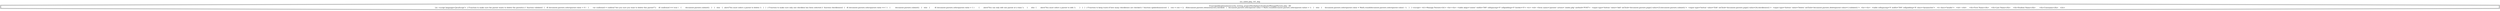 digraph cfg {
  label="xss_index.php_141_dep";
  labelloc=t;
  n1 [shape=doubleoctagon, label="/Users/peddy/git/unitn/security_testing_project/fixed/php/schoolmate/ManageParents.php : 66\nLit: <script language='JavaScript'>  // Function to make sure the parent wants to delete the parent(s) //  function validate()  {   if( document.parents.selectparent.value > 0 )   {	var confirmed = confirm(\"Are you sure you want to delete this parent?\");	if( confirmed == true )	{	 document.parents.submit();	}   }   else   {	alert('You must select a parent to delete.');   }  }  // Function to make sure only one checkbox has been selected //  function checkboxes()  {   if( document.parents.selectparent.value == 1 )   {	document.parents.submit();   }   else   {	if( document.parents.selectparent.value > 1 )	{	 alert('You can only edit one parent at a time.');	}	else	{	 alert('You must select a parent to edit.');	}   }  }  // Function to keep track of how many checkboxes are checked //  function updateboxes(row)  {   row = row + 2;   if(document.parents.elements[row].checked)   {	document.parents.selectparent.value = Math.round(document.parents.selectparent.value) + 1;   }   else   {	document.parents.selectparent.value = Math.round(document.parents.selectparent.value) - 1;   }  } </script> <h1>Manage Parents</h1> <br><br> <table align='center' width='500' cellspacing='0' cellpadding='0' border='0'> <tr> <td> <form name='parents' action='./index.php' method='POST'>  <input type='button' value='Add' onClick='document.parents.page2.value=23;document.parents.submit();'>  <input type='button' value='Edit' onClick='document.parents.page2.value=24;checkboxes();'>  <input type='button' value='Delete' onClick='document.parents.deleteparent.value=1;validate();'>  <br><br>  <table cellspacing='0' width='500' cellpadding='8' class='dynamiclist'>   <tr class='header'>	<td>&nbsp;</td>	<th>First Name</th>	<th>Last Name</th>	<th>Student Name</th>	<th>Username</th>   </tr>\n"];
}
